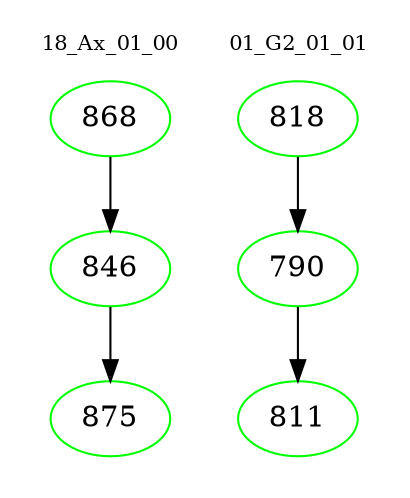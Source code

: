 digraph{
subgraph cluster_0 {
color = white
label = "18_Ax_01_00";
fontsize=10;
T0_868 [label="868", color="green"]
T0_868 -> T0_846 [color="black"]
T0_846 [label="846", color="green"]
T0_846 -> T0_875 [color="black"]
T0_875 [label="875", color="green"]
}
subgraph cluster_1 {
color = white
label = "01_G2_01_01";
fontsize=10;
T1_818 [label="818", color="green"]
T1_818 -> T1_790 [color="black"]
T1_790 [label="790", color="green"]
T1_790 -> T1_811 [color="black"]
T1_811 [label="811", color="green"]
}
}
